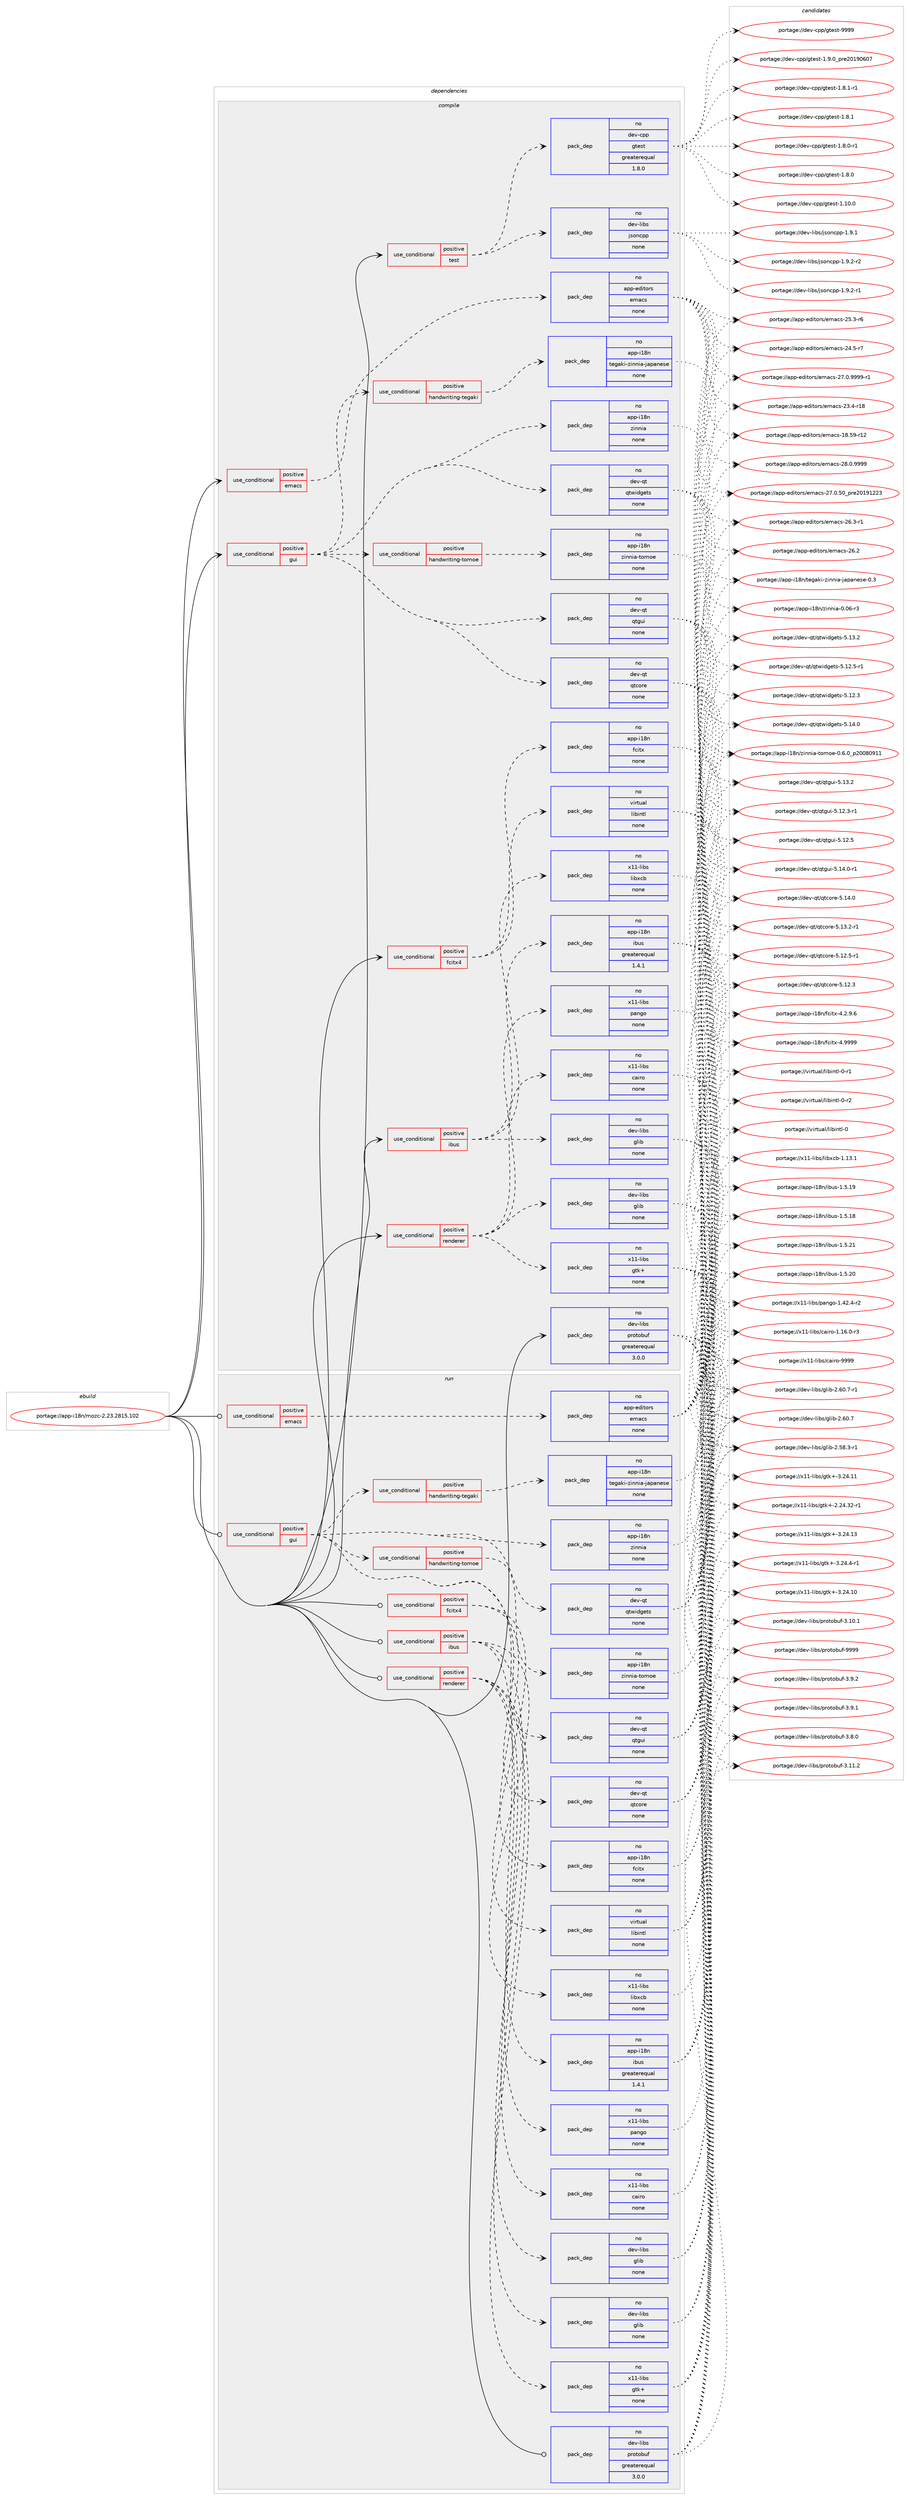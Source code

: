 digraph prolog {

# *************
# Graph options
# *************

newrank=true;
concentrate=true;
compound=true;
graph [rankdir=LR,fontname=Helvetica,fontsize=10,ranksep=1.5];#, ranksep=2.5, nodesep=0.2];
edge  [arrowhead=vee];
node  [fontname=Helvetica,fontsize=10];

# **********
# The ebuild
# **********

subgraph cluster_leftcol {
color=gray;
label=<<i>ebuild</i>>;
id [label="portage://app-i18n/mozc-2.23.2815.102", color=red, width=4, href="../app-i18n/mozc-2.23.2815.102.svg"];
}

# ****************
# The dependencies
# ****************

subgraph cluster_midcol {
color=gray;
label=<<i>dependencies</i>>;
subgraph cluster_compile {
fillcolor="#eeeeee";
style=filled;
label=<<i>compile</i>>;
subgraph cond144677 {
dependency617458 [label=<<TABLE BORDER="0" CELLBORDER="1" CELLSPACING="0" CELLPADDING="4"><TR><TD ROWSPAN="3" CELLPADDING="10">use_conditional</TD></TR><TR><TD>positive</TD></TR><TR><TD>emacs</TD></TR></TABLE>>, shape=none, color=red];
subgraph pack464496 {
dependency617459 [label=<<TABLE BORDER="0" CELLBORDER="1" CELLSPACING="0" CELLPADDING="4" WIDTH="220"><TR><TD ROWSPAN="6" CELLPADDING="30">pack_dep</TD></TR><TR><TD WIDTH="110">no</TD></TR><TR><TD>app-editors</TD></TR><TR><TD>emacs</TD></TR><TR><TD>none</TD></TR><TR><TD></TD></TR></TABLE>>, shape=none, color=blue];
}
dependency617458:e -> dependency617459:w [weight=20,style="dashed",arrowhead="vee"];
}
id:e -> dependency617458:w [weight=20,style="solid",arrowhead="vee"];
subgraph cond144678 {
dependency617460 [label=<<TABLE BORDER="0" CELLBORDER="1" CELLSPACING="0" CELLPADDING="4"><TR><TD ROWSPAN="3" CELLPADDING="10">use_conditional</TD></TR><TR><TD>positive</TD></TR><TR><TD>fcitx4</TD></TR></TABLE>>, shape=none, color=red];
subgraph pack464497 {
dependency617461 [label=<<TABLE BORDER="0" CELLBORDER="1" CELLSPACING="0" CELLPADDING="4" WIDTH="220"><TR><TD ROWSPAN="6" CELLPADDING="30">pack_dep</TD></TR><TR><TD WIDTH="110">no</TD></TR><TR><TD>app-i18n</TD></TR><TR><TD>fcitx</TD></TR><TR><TD>none</TD></TR><TR><TD></TD></TR></TABLE>>, shape=none, color=blue];
}
dependency617460:e -> dependency617461:w [weight=20,style="dashed",arrowhead="vee"];
subgraph pack464498 {
dependency617462 [label=<<TABLE BORDER="0" CELLBORDER="1" CELLSPACING="0" CELLPADDING="4" WIDTH="220"><TR><TD ROWSPAN="6" CELLPADDING="30">pack_dep</TD></TR><TR><TD WIDTH="110">no</TD></TR><TR><TD>virtual</TD></TR><TR><TD>libintl</TD></TR><TR><TD>none</TD></TR><TR><TD></TD></TR></TABLE>>, shape=none, color=blue];
}
dependency617460:e -> dependency617462:w [weight=20,style="dashed",arrowhead="vee"];
}
id:e -> dependency617460:w [weight=20,style="solid",arrowhead="vee"];
subgraph cond144679 {
dependency617463 [label=<<TABLE BORDER="0" CELLBORDER="1" CELLSPACING="0" CELLPADDING="4"><TR><TD ROWSPAN="3" CELLPADDING="10">use_conditional</TD></TR><TR><TD>positive</TD></TR><TR><TD>gui</TD></TR></TABLE>>, shape=none, color=red];
subgraph pack464499 {
dependency617464 [label=<<TABLE BORDER="0" CELLBORDER="1" CELLSPACING="0" CELLPADDING="4" WIDTH="220"><TR><TD ROWSPAN="6" CELLPADDING="30">pack_dep</TD></TR><TR><TD WIDTH="110">no</TD></TR><TR><TD>app-i18n</TD></TR><TR><TD>zinnia</TD></TR><TR><TD>none</TD></TR><TR><TD></TD></TR></TABLE>>, shape=none, color=blue];
}
dependency617463:e -> dependency617464:w [weight=20,style="dashed",arrowhead="vee"];
subgraph pack464500 {
dependency617465 [label=<<TABLE BORDER="0" CELLBORDER="1" CELLSPACING="0" CELLPADDING="4" WIDTH="220"><TR><TD ROWSPAN="6" CELLPADDING="30">pack_dep</TD></TR><TR><TD WIDTH="110">no</TD></TR><TR><TD>dev-qt</TD></TR><TR><TD>qtcore</TD></TR><TR><TD>none</TD></TR><TR><TD></TD></TR></TABLE>>, shape=none, color=blue];
}
dependency617463:e -> dependency617465:w [weight=20,style="dashed",arrowhead="vee"];
subgraph pack464501 {
dependency617466 [label=<<TABLE BORDER="0" CELLBORDER="1" CELLSPACING="0" CELLPADDING="4" WIDTH="220"><TR><TD ROWSPAN="6" CELLPADDING="30">pack_dep</TD></TR><TR><TD WIDTH="110">no</TD></TR><TR><TD>dev-qt</TD></TR><TR><TD>qtgui</TD></TR><TR><TD>none</TD></TR><TR><TD></TD></TR></TABLE>>, shape=none, color=blue];
}
dependency617463:e -> dependency617466:w [weight=20,style="dashed",arrowhead="vee"];
subgraph pack464502 {
dependency617467 [label=<<TABLE BORDER="0" CELLBORDER="1" CELLSPACING="0" CELLPADDING="4" WIDTH="220"><TR><TD ROWSPAN="6" CELLPADDING="30">pack_dep</TD></TR><TR><TD WIDTH="110">no</TD></TR><TR><TD>dev-qt</TD></TR><TR><TD>qtwidgets</TD></TR><TR><TD>none</TD></TR><TR><TD></TD></TR></TABLE>>, shape=none, color=blue];
}
dependency617463:e -> dependency617467:w [weight=20,style="dashed",arrowhead="vee"];
subgraph cond144680 {
dependency617468 [label=<<TABLE BORDER="0" CELLBORDER="1" CELLSPACING="0" CELLPADDING="4"><TR><TD ROWSPAN="3" CELLPADDING="10">use_conditional</TD></TR><TR><TD>positive</TD></TR><TR><TD>handwriting-tegaki</TD></TR></TABLE>>, shape=none, color=red];
subgraph pack464503 {
dependency617469 [label=<<TABLE BORDER="0" CELLBORDER="1" CELLSPACING="0" CELLPADDING="4" WIDTH="220"><TR><TD ROWSPAN="6" CELLPADDING="30">pack_dep</TD></TR><TR><TD WIDTH="110">no</TD></TR><TR><TD>app-i18n</TD></TR><TR><TD>tegaki-zinnia-japanese</TD></TR><TR><TD>none</TD></TR><TR><TD></TD></TR></TABLE>>, shape=none, color=blue];
}
dependency617468:e -> dependency617469:w [weight=20,style="dashed",arrowhead="vee"];
}
dependency617463:e -> dependency617468:w [weight=20,style="dashed",arrowhead="vee"];
subgraph cond144681 {
dependency617470 [label=<<TABLE BORDER="0" CELLBORDER="1" CELLSPACING="0" CELLPADDING="4"><TR><TD ROWSPAN="3" CELLPADDING="10">use_conditional</TD></TR><TR><TD>positive</TD></TR><TR><TD>handwriting-tomoe</TD></TR></TABLE>>, shape=none, color=red];
subgraph pack464504 {
dependency617471 [label=<<TABLE BORDER="0" CELLBORDER="1" CELLSPACING="0" CELLPADDING="4" WIDTH="220"><TR><TD ROWSPAN="6" CELLPADDING="30">pack_dep</TD></TR><TR><TD WIDTH="110">no</TD></TR><TR><TD>app-i18n</TD></TR><TR><TD>zinnia-tomoe</TD></TR><TR><TD>none</TD></TR><TR><TD></TD></TR></TABLE>>, shape=none, color=blue];
}
dependency617470:e -> dependency617471:w [weight=20,style="dashed",arrowhead="vee"];
}
dependency617463:e -> dependency617470:w [weight=20,style="dashed",arrowhead="vee"];
}
id:e -> dependency617463:w [weight=20,style="solid",arrowhead="vee"];
subgraph cond144682 {
dependency617472 [label=<<TABLE BORDER="0" CELLBORDER="1" CELLSPACING="0" CELLPADDING="4"><TR><TD ROWSPAN="3" CELLPADDING="10">use_conditional</TD></TR><TR><TD>positive</TD></TR><TR><TD>ibus</TD></TR></TABLE>>, shape=none, color=red];
subgraph pack464505 {
dependency617473 [label=<<TABLE BORDER="0" CELLBORDER="1" CELLSPACING="0" CELLPADDING="4" WIDTH="220"><TR><TD ROWSPAN="6" CELLPADDING="30">pack_dep</TD></TR><TR><TD WIDTH="110">no</TD></TR><TR><TD>app-i18n</TD></TR><TR><TD>ibus</TD></TR><TR><TD>greaterequal</TD></TR><TR><TD>1.4.1</TD></TR></TABLE>>, shape=none, color=blue];
}
dependency617472:e -> dependency617473:w [weight=20,style="dashed",arrowhead="vee"];
subgraph pack464506 {
dependency617474 [label=<<TABLE BORDER="0" CELLBORDER="1" CELLSPACING="0" CELLPADDING="4" WIDTH="220"><TR><TD ROWSPAN="6" CELLPADDING="30">pack_dep</TD></TR><TR><TD WIDTH="110">no</TD></TR><TR><TD>dev-libs</TD></TR><TR><TD>glib</TD></TR><TR><TD>none</TD></TR><TR><TD></TD></TR></TABLE>>, shape=none, color=blue];
}
dependency617472:e -> dependency617474:w [weight=20,style="dashed",arrowhead="vee"];
subgraph pack464507 {
dependency617475 [label=<<TABLE BORDER="0" CELLBORDER="1" CELLSPACING="0" CELLPADDING="4" WIDTH="220"><TR><TD ROWSPAN="6" CELLPADDING="30">pack_dep</TD></TR><TR><TD WIDTH="110">no</TD></TR><TR><TD>x11-libs</TD></TR><TR><TD>libxcb</TD></TR><TR><TD>none</TD></TR><TR><TD></TD></TR></TABLE>>, shape=none, color=blue];
}
dependency617472:e -> dependency617475:w [weight=20,style="dashed",arrowhead="vee"];
}
id:e -> dependency617472:w [weight=20,style="solid",arrowhead="vee"];
subgraph cond144683 {
dependency617476 [label=<<TABLE BORDER="0" CELLBORDER="1" CELLSPACING="0" CELLPADDING="4"><TR><TD ROWSPAN="3" CELLPADDING="10">use_conditional</TD></TR><TR><TD>positive</TD></TR><TR><TD>renderer</TD></TR></TABLE>>, shape=none, color=red];
subgraph pack464508 {
dependency617477 [label=<<TABLE BORDER="0" CELLBORDER="1" CELLSPACING="0" CELLPADDING="4" WIDTH="220"><TR><TD ROWSPAN="6" CELLPADDING="30">pack_dep</TD></TR><TR><TD WIDTH="110">no</TD></TR><TR><TD>dev-libs</TD></TR><TR><TD>glib</TD></TR><TR><TD>none</TD></TR><TR><TD></TD></TR></TABLE>>, shape=none, color=blue];
}
dependency617476:e -> dependency617477:w [weight=20,style="dashed",arrowhead="vee"];
subgraph pack464509 {
dependency617478 [label=<<TABLE BORDER="0" CELLBORDER="1" CELLSPACING="0" CELLPADDING="4" WIDTH="220"><TR><TD ROWSPAN="6" CELLPADDING="30">pack_dep</TD></TR><TR><TD WIDTH="110">no</TD></TR><TR><TD>x11-libs</TD></TR><TR><TD>cairo</TD></TR><TR><TD>none</TD></TR><TR><TD></TD></TR></TABLE>>, shape=none, color=blue];
}
dependency617476:e -> dependency617478:w [weight=20,style="dashed",arrowhead="vee"];
subgraph pack464510 {
dependency617479 [label=<<TABLE BORDER="0" CELLBORDER="1" CELLSPACING="0" CELLPADDING="4" WIDTH="220"><TR><TD ROWSPAN="6" CELLPADDING="30">pack_dep</TD></TR><TR><TD WIDTH="110">no</TD></TR><TR><TD>x11-libs</TD></TR><TR><TD>gtk+</TD></TR><TR><TD>none</TD></TR><TR><TD></TD></TR></TABLE>>, shape=none, color=blue];
}
dependency617476:e -> dependency617479:w [weight=20,style="dashed",arrowhead="vee"];
subgraph pack464511 {
dependency617480 [label=<<TABLE BORDER="0" CELLBORDER="1" CELLSPACING="0" CELLPADDING="4" WIDTH="220"><TR><TD ROWSPAN="6" CELLPADDING="30">pack_dep</TD></TR><TR><TD WIDTH="110">no</TD></TR><TR><TD>x11-libs</TD></TR><TR><TD>pango</TD></TR><TR><TD>none</TD></TR><TR><TD></TD></TR></TABLE>>, shape=none, color=blue];
}
dependency617476:e -> dependency617480:w [weight=20,style="dashed",arrowhead="vee"];
}
id:e -> dependency617476:w [weight=20,style="solid",arrowhead="vee"];
subgraph cond144684 {
dependency617481 [label=<<TABLE BORDER="0" CELLBORDER="1" CELLSPACING="0" CELLPADDING="4"><TR><TD ROWSPAN="3" CELLPADDING="10">use_conditional</TD></TR><TR><TD>positive</TD></TR><TR><TD>test</TD></TR></TABLE>>, shape=none, color=red];
subgraph pack464512 {
dependency617482 [label=<<TABLE BORDER="0" CELLBORDER="1" CELLSPACING="0" CELLPADDING="4" WIDTH="220"><TR><TD ROWSPAN="6" CELLPADDING="30">pack_dep</TD></TR><TR><TD WIDTH="110">no</TD></TR><TR><TD>dev-cpp</TD></TR><TR><TD>gtest</TD></TR><TR><TD>greaterequal</TD></TR><TR><TD>1.8.0</TD></TR></TABLE>>, shape=none, color=blue];
}
dependency617481:e -> dependency617482:w [weight=20,style="dashed",arrowhead="vee"];
subgraph pack464513 {
dependency617483 [label=<<TABLE BORDER="0" CELLBORDER="1" CELLSPACING="0" CELLPADDING="4" WIDTH="220"><TR><TD ROWSPAN="6" CELLPADDING="30">pack_dep</TD></TR><TR><TD WIDTH="110">no</TD></TR><TR><TD>dev-libs</TD></TR><TR><TD>jsoncpp</TD></TR><TR><TD>none</TD></TR><TR><TD></TD></TR></TABLE>>, shape=none, color=blue];
}
dependency617481:e -> dependency617483:w [weight=20,style="dashed",arrowhead="vee"];
}
id:e -> dependency617481:w [weight=20,style="solid",arrowhead="vee"];
subgraph pack464514 {
dependency617484 [label=<<TABLE BORDER="0" CELLBORDER="1" CELLSPACING="0" CELLPADDING="4" WIDTH="220"><TR><TD ROWSPAN="6" CELLPADDING="30">pack_dep</TD></TR><TR><TD WIDTH="110">no</TD></TR><TR><TD>dev-libs</TD></TR><TR><TD>protobuf</TD></TR><TR><TD>greaterequal</TD></TR><TR><TD>3.0.0</TD></TR></TABLE>>, shape=none, color=blue];
}
id:e -> dependency617484:w [weight=20,style="solid",arrowhead="vee"];
}
subgraph cluster_compileandrun {
fillcolor="#eeeeee";
style=filled;
label=<<i>compile and run</i>>;
}
subgraph cluster_run {
fillcolor="#eeeeee";
style=filled;
label=<<i>run</i>>;
subgraph cond144685 {
dependency617485 [label=<<TABLE BORDER="0" CELLBORDER="1" CELLSPACING="0" CELLPADDING="4"><TR><TD ROWSPAN="3" CELLPADDING="10">use_conditional</TD></TR><TR><TD>positive</TD></TR><TR><TD>emacs</TD></TR></TABLE>>, shape=none, color=red];
subgraph pack464515 {
dependency617486 [label=<<TABLE BORDER="0" CELLBORDER="1" CELLSPACING="0" CELLPADDING="4" WIDTH="220"><TR><TD ROWSPAN="6" CELLPADDING="30">pack_dep</TD></TR><TR><TD WIDTH="110">no</TD></TR><TR><TD>app-editors</TD></TR><TR><TD>emacs</TD></TR><TR><TD>none</TD></TR><TR><TD></TD></TR></TABLE>>, shape=none, color=blue];
}
dependency617485:e -> dependency617486:w [weight=20,style="dashed",arrowhead="vee"];
}
id:e -> dependency617485:w [weight=20,style="solid",arrowhead="odot"];
subgraph cond144686 {
dependency617487 [label=<<TABLE BORDER="0" CELLBORDER="1" CELLSPACING="0" CELLPADDING="4"><TR><TD ROWSPAN="3" CELLPADDING="10">use_conditional</TD></TR><TR><TD>positive</TD></TR><TR><TD>fcitx4</TD></TR></TABLE>>, shape=none, color=red];
subgraph pack464516 {
dependency617488 [label=<<TABLE BORDER="0" CELLBORDER="1" CELLSPACING="0" CELLPADDING="4" WIDTH="220"><TR><TD ROWSPAN="6" CELLPADDING="30">pack_dep</TD></TR><TR><TD WIDTH="110">no</TD></TR><TR><TD>app-i18n</TD></TR><TR><TD>fcitx</TD></TR><TR><TD>none</TD></TR><TR><TD></TD></TR></TABLE>>, shape=none, color=blue];
}
dependency617487:e -> dependency617488:w [weight=20,style="dashed",arrowhead="vee"];
subgraph pack464517 {
dependency617489 [label=<<TABLE BORDER="0" CELLBORDER="1" CELLSPACING="0" CELLPADDING="4" WIDTH="220"><TR><TD ROWSPAN="6" CELLPADDING="30">pack_dep</TD></TR><TR><TD WIDTH="110">no</TD></TR><TR><TD>virtual</TD></TR><TR><TD>libintl</TD></TR><TR><TD>none</TD></TR><TR><TD></TD></TR></TABLE>>, shape=none, color=blue];
}
dependency617487:e -> dependency617489:w [weight=20,style="dashed",arrowhead="vee"];
}
id:e -> dependency617487:w [weight=20,style="solid",arrowhead="odot"];
subgraph cond144687 {
dependency617490 [label=<<TABLE BORDER="0" CELLBORDER="1" CELLSPACING="0" CELLPADDING="4"><TR><TD ROWSPAN="3" CELLPADDING="10">use_conditional</TD></TR><TR><TD>positive</TD></TR><TR><TD>gui</TD></TR></TABLE>>, shape=none, color=red];
subgraph pack464518 {
dependency617491 [label=<<TABLE BORDER="0" CELLBORDER="1" CELLSPACING="0" CELLPADDING="4" WIDTH="220"><TR><TD ROWSPAN="6" CELLPADDING="30">pack_dep</TD></TR><TR><TD WIDTH="110">no</TD></TR><TR><TD>app-i18n</TD></TR><TR><TD>zinnia</TD></TR><TR><TD>none</TD></TR><TR><TD></TD></TR></TABLE>>, shape=none, color=blue];
}
dependency617490:e -> dependency617491:w [weight=20,style="dashed",arrowhead="vee"];
subgraph pack464519 {
dependency617492 [label=<<TABLE BORDER="0" CELLBORDER="1" CELLSPACING="0" CELLPADDING="4" WIDTH="220"><TR><TD ROWSPAN="6" CELLPADDING="30">pack_dep</TD></TR><TR><TD WIDTH="110">no</TD></TR><TR><TD>dev-qt</TD></TR><TR><TD>qtcore</TD></TR><TR><TD>none</TD></TR><TR><TD></TD></TR></TABLE>>, shape=none, color=blue];
}
dependency617490:e -> dependency617492:w [weight=20,style="dashed",arrowhead="vee"];
subgraph pack464520 {
dependency617493 [label=<<TABLE BORDER="0" CELLBORDER="1" CELLSPACING="0" CELLPADDING="4" WIDTH="220"><TR><TD ROWSPAN="6" CELLPADDING="30">pack_dep</TD></TR><TR><TD WIDTH="110">no</TD></TR><TR><TD>dev-qt</TD></TR><TR><TD>qtgui</TD></TR><TR><TD>none</TD></TR><TR><TD></TD></TR></TABLE>>, shape=none, color=blue];
}
dependency617490:e -> dependency617493:w [weight=20,style="dashed",arrowhead="vee"];
subgraph pack464521 {
dependency617494 [label=<<TABLE BORDER="0" CELLBORDER="1" CELLSPACING="0" CELLPADDING="4" WIDTH="220"><TR><TD ROWSPAN="6" CELLPADDING="30">pack_dep</TD></TR><TR><TD WIDTH="110">no</TD></TR><TR><TD>dev-qt</TD></TR><TR><TD>qtwidgets</TD></TR><TR><TD>none</TD></TR><TR><TD></TD></TR></TABLE>>, shape=none, color=blue];
}
dependency617490:e -> dependency617494:w [weight=20,style="dashed",arrowhead="vee"];
subgraph cond144688 {
dependency617495 [label=<<TABLE BORDER="0" CELLBORDER="1" CELLSPACING="0" CELLPADDING="4"><TR><TD ROWSPAN="3" CELLPADDING="10">use_conditional</TD></TR><TR><TD>positive</TD></TR><TR><TD>handwriting-tegaki</TD></TR></TABLE>>, shape=none, color=red];
subgraph pack464522 {
dependency617496 [label=<<TABLE BORDER="0" CELLBORDER="1" CELLSPACING="0" CELLPADDING="4" WIDTH="220"><TR><TD ROWSPAN="6" CELLPADDING="30">pack_dep</TD></TR><TR><TD WIDTH="110">no</TD></TR><TR><TD>app-i18n</TD></TR><TR><TD>tegaki-zinnia-japanese</TD></TR><TR><TD>none</TD></TR><TR><TD></TD></TR></TABLE>>, shape=none, color=blue];
}
dependency617495:e -> dependency617496:w [weight=20,style="dashed",arrowhead="vee"];
}
dependency617490:e -> dependency617495:w [weight=20,style="dashed",arrowhead="vee"];
subgraph cond144689 {
dependency617497 [label=<<TABLE BORDER="0" CELLBORDER="1" CELLSPACING="0" CELLPADDING="4"><TR><TD ROWSPAN="3" CELLPADDING="10">use_conditional</TD></TR><TR><TD>positive</TD></TR><TR><TD>handwriting-tomoe</TD></TR></TABLE>>, shape=none, color=red];
subgraph pack464523 {
dependency617498 [label=<<TABLE BORDER="0" CELLBORDER="1" CELLSPACING="0" CELLPADDING="4" WIDTH="220"><TR><TD ROWSPAN="6" CELLPADDING="30">pack_dep</TD></TR><TR><TD WIDTH="110">no</TD></TR><TR><TD>app-i18n</TD></TR><TR><TD>zinnia-tomoe</TD></TR><TR><TD>none</TD></TR><TR><TD></TD></TR></TABLE>>, shape=none, color=blue];
}
dependency617497:e -> dependency617498:w [weight=20,style="dashed",arrowhead="vee"];
}
dependency617490:e -> dependency617497:w [weight=20,style="dashed",arrowhead="vee"];
}
id:e -> dependency617490:w [weight=20,style="solid",arrowhead="odot"];
subgraph cond144690 {
dependency617499 [label=<<TABLE BORDER="0" CELLBORDER="1" CELLSPACING="0" CELLPADDING="4"><TR><TD ROWSPAN="3" CELLPADDING="10">use_conditional</TD></TR><TR><TD>positive</TD></TR><TR><TD>ibus</TD></TR></TABLE>>, shape=none, color=red];
subgraph pack464524 {
dependency617500 [label=<<TABLE BORDER="0" CELLBORDER="1" CELLSPACING="0" CELLPADDING="4" WIDTH="220"><TR><TD ROWSPAN="6" CELLPADDING="30">pack_dep</TD></TR><TR><TD WIDTH="110">no</TD></TR><TR><TD>app-i18n</TD></TR><TR><TD>ibus</TD></TR><TR><TD>greaterequal</TD></TR><TR><TD>1.4.1</TD></TR></TABLE>>, shape=none, color=blue];
}
dependency617499:e -> dependency617500:w [weight=20,style="dashed",arrowhead="vee"];
subgraph pack464525 {
dependency617501 [label=<<TABLE BORDER="0" CELLBORDER="1" CELLSPACING="0" CELLPADDING="4" WIDTH="220"><TR><TD ROWSPAN="6" CELLPADDING="30">pack_dep</TD></TR><TR><TD WIDTH="110">no</TD></TR><TR><TD>dev-libs</TD></TR><TR><TD>glib</TD></TR><TR><TD>none</TD></TR><TR><TD></TD></TR></TABLE>>, shape=none, color=blue];
}
dependency617499:e -> dependency617501:w [weight=20,style="dashed",arrowhead="vee"];
subgraph pack464526 {
dependency617502 [label=<<TABLE BORDER="0" CELLBORDER="1" CELLSPACING="0" CELLPADDING="4" WIDTH="220"><TR><TD ROWSPAN="6" CELLPADDING="30">pack_dep</TD></TR><TR><TD WIDTH="110">no</TD></TR><TR><TD>x11-libs</TD></TR><TR><TD>libxcb</TD></TR><TR><TD>none</TD></TR><TR><TD></TD></TR></TABLE>>, shape=none, color=blue];
}
dependency617499:e -> dependency617502:w [weight=20,style="dashed",arrowhead="vee"];
}
id:e -> dependency617499:w [weight=20,style="solid",arrowhead="odot"];
subgraph cond144691 {
dependency617503 [label=<<TABLE BORDER="0" CELLBORDER="1" CELLSPACING="0" CELLPADDING="4"><TR><TD ROWSPAN="3" CELLPADDING="10">use_conditional</TD></TR><TR><TD>positive</TD></TR><TR><TD>renderer</TD></TR></TABLE>>, shape=none, color=red];
subgraph pack464527 {
dependency617504 [label=<<TABLE BORDER="0" CELLBORDER="1" CELLSPACING="0" CELLPADDING="4" WIDTH="220"><TR><TD ROWSPAN="6" CELLPADDING="30">pack_dep</TD></TR><TR><TD WIDTH="110">no</TD></TR><TR><TD>dev-libs</TD></TR><TR><TD>glib</TD></TR><TR><TD>none</TD></TR><TR><TD></TD></TR></TABLE>>, shape=none, color=blue];
}
dependency617503:e -> dependency617504:w [weight=20,style="dashed",arrowhead="vee"];
subgraph pack464528 {
dependency617505 [label=<<TABLE BORDER="0" CELLBORDER="1" CELLSPACING="0" CELLPADDING="4" WIDTH="220"><TR><TD ROWSPAN="6" CELLPADDING="30">pack_dep</TD></TR><TR><TD WIDTH="110">no</TD></TR><TR><TD>x11-libs</TD></TR><TR><TD>cairo</TD></TR><TR><TD>none</TD></TR><TR><TD></TD></TR></TABLE>>, shape=none, color=blue];
}
dependency617503:e -> dependency617505:w [weight=20,style="dashed",arrowhead="vee"];
subgraph pack464529 {
dependency617506 [label=<<TABLE BORDER="0" CELLBORDER="1" CELLSPACING="0" CELLPADDING="4" WIDTH="220"><TR><TD ROWSPAN="6" CELLPADDING="30">pack_dep</TD></TR><TR><TD WIDTH="110">no</TD></TR><TR><TD>x11-libs</TD></TR><TR><TD>gtk+</TD></TR><TR><TD>none</TD></TR><TR><TD></TD></TR></TABLE>>, shape=none, color=blue];
}
dependency617503:e -> dependency617506:w [weight=20,style="dashed",arrowhead="vee"];
subgraph pack464530 {
dependency617507 [label=<<TABLE BORDER="0" CELLBORDER="1" CELLSPACING="0" CELLPADDING="4" WIDTH="220"><TR><TD ROWSPAN="6" CELLPADDING="30">pack_dep</TD></TR><TR><TD WIDTH="110">no</TD></TR><TR><TD>x11-libs</TD></TR><TR><TD>pango</TD></TR><TR><TD>none</TD></TR><TR><TD></TD></TR></TABLE>>, shape=none, color=blue];
}
dependency617503:e -> dependency617507:w [weight=20,style="dashed",arrowhead="vee"];
}
id:e -> dependency617503:w [weight=20,style="solid",arrowhead="odot"];
subgraph pack464531 {
dependency617508 [label=<<TABLE BORDER="0" CELLBORDER="1" CELLSPACING="0" CELLPADDING="4" WIDTH="220"><TR><TD ROWSPAN="6" CELLPADDING="30">pack_dep</TD></TR><TR><TD WIDTH="110">no</TD></TR><TR><TD>dev-libs</TD></TR><TR><TD>protobuf</TD></TR><TR><TD>greaterequal</TD></TR><TR><TD>3.0.0</TD></TR></TABLE>>, shape=none, color=blue];
}
id:e -> dependency617508:w [weight=20,style="solid",arrowhead="odot"];
}
}

# **************
# The candidates
# **************

subgraph cluster_choices {
rank=same;
color=gray;
label=<<i>candidates</i>>;

subgraph choice464496 {
color=black;
nodesep=1;
choice971121124510110010511611111411547101109979911545505646484657575757 [label="portage://app-editors/emacs-28.0.9999", color=red, width=4,href="../app-editors/emacs-28.0.9999.svg"];
choice9711211245101100105116111114115471011099799115455055464846575757574511449 [label="portage://app-editors/emacs-27.0.9999-r1", color=red, width=4,href="../app-editors/emacs-27.0.9999-r1.svg"];
choice97112112451011001051161111141154710110997991154550554648465348951121141015048495749505051 [label="portage://app-editors/emacs-27.0.50_pre20191223", color=red, width=4,href="../app-editors/emacs-27.0.50_pre20191223.svg"];
choice971121124510110010511611111411547101109979911545505446514511449 [label="portage://app-editors/emacs-26.3-r1", color=red, width=4,href="../app-editors/emacs-26.3-r1.svg"];
choice97112112451011001051161111141154710110997991154550544650 [label="portage://app-editors/emacs-26.2", color=red, width=4,href="../app-editors/emacs-26.2.svg"];
choice971121124510110010511611111411547101109979911545505346514511454 [label="portage://app-editors/emacs-25.3-r6", color=red, width=4,href="../app-editors/emacs-25.3-r6.svg"];
choice971121124510110010511611111411547101109979911545505246534511455 [label="portage://app-editors/emacs-24.5-r7", color=red, width=4,href="../app-editors/emacs-24.5-r7.svg"];
choice97112112451011001051161111141154710110997991154550514652451144956 [label="portage://app-editors/emacs-23.4-r18", color=red, width=4,href="../app-editors/emacs-23.4-r18.svg"];
choice9711211245101100105116111114115471011099799115454956465357451144950 [label="portage://app-editors/emacs-18.59-r12", color=red, width=4,href="../app-editors/emacs-18.59-r12.svg"];
dependency617459:e -> choice971121124510110010511611111411547101109979911545505646484657575757:w [style=dotted,weight="100"];
dependency617459:e -> choice9711211245101100105116111114115471011099799115455055464846575757574511449:w [style=dotted,weight="100"];
dependency617459:e -> choice97112112451011001051161111141154710110997991154550554648465348951121141015048495749505051:w [style=dotted,weight="100"];
dependency617459:e -> choice971121124510110010511611111411547101109979911545505446514511449:w [style=dotted,weight="100"];
dependency617459:e -> choice97112112451011001051161111141154710110997991154550544650:w [style=dotted,weight="100"];
dependency617459:e -> choice971121124510110010511611111411547101109979911545505346514511454:w [style=dotted,weight="100"];
dependency617459:e -> choice971121124510110010511611111411547101109979911545505246534511455:w [style=dotted,weight="100"];
dependency617459:e -> choice97112112451011001051161111141154710110997991154550514652451144956:w [style=dotted,weight="100"];
dependency617459:e -> choice9711211245101100105116111114115471011099799115454956465357451144950:w [style=dotted,weight="100"];
}
subgraph choice464497 {
color=black;
nodesep=1;
choice97112112451054956110471029910511612045524657575757 [label="portage://app-i18n/fcitx-4.9999", color=red, width=4,href="../app-i18n/fcitx-4.9999.svg"];
choice9711211245105495611047102991051161204552465046574654 [label="portage://app-i18n/fcitx-4.2.9.6", color=red, width=4,href="../app-i18n/fcitx-4.2.9.6.svg"];
dependency617461:e -> choice97112112451054956110471029910511612045524657575757:w [style=dotted,weight="100"];
dependency617461:e -> choice9711211245105495611047102991051161204552465046574654:w [style=dotted,weight="100"];
}
subgraph choice464498 {
color=black;
nodesep=1;
choice11810511411611797108471081059810511011610845484511450 [label="portage://virtual/libintl-0-r2", color=red, width=4,href="../virtual/libintl-0-r2.svg"];
choice11810511411611797108471081059810511011610845484511449 [label="portage://virtual/libintl-0-r1", color=red, width=4,href="../virtual/libintl-0-r1.svg"];
choice1181051141161179710847108105981051101161084548 [label="portage://virtual/libintl-0", color=red, width=4,href="../virtual/libintl-0.svg"];
dependency617462:e -> choice11810511411611797108471081059810511011610845484511450:w [style=dotted,weight="100"];
dependency617462:e -> choice11810511411611797108471081059810511011610845484511449:w [style=dotted,weight="100"];
dependency617462:e -> choice1181051141161179710847108105981051101161084548:w [style=dotted,weight="100"];
}
subgraph choice464499 {
color=black;
nodesep=1;
choice97112112451054956110471221051101101059745484648544511451 [label="portage://app-i18n/zinnia-0.06-r3", color=red, width=4,href="../app-i18n/zinnia-0.06-r3.svg"];
dependency617464:e -> choice97112112451054956110471221051101101059745484648544511451:w [style=dotted,weight="100"];
}
subgraph choice464500 {
color=black;
nodesep=1;
choice10010111845113116471131169911111410145534649524648 [label="portage://dev-qt/qtcore-5.14.0", color=red, width=4,href="../dev-qt/qtcore-5.14.0.svg"];
choice100101118451131164711311699111114101455346495146504511449 [label="portage://dev-qt/qtcore-5.13.2-r1", color=red, width=4,href="../dev-qt/qtcore-5.13.2-r1.svg"];
choice100101118451131164711311699111114101455346495046534511449 [label="portage://dev-qt/qtcore-5.12.5-r1", color=red, width=4,href="../dev-qt/qtcore-5.12.5-r1.svg"];
choice10010111845113116471131169911111410145534649504651 [label="portage://dev-qt/qtcore-5.12.3", color=red, width=4,href="../dev-qt/qtcore-5.12.3.svg"];
dependency617465:e -> choice10010111845113116471131169911111410145534649524648:w [style=dotted,weight="100"];
dependency617465:e -> choice100101118451131164711311699111114101455346495146504511449:w [style=dotted,weight="100"];
dependency617465:e -> choice100101118451131164711311699111114101455346495046534511449:w [style=dotted,weight="100"];
dependency617465:e -> choice10010111845113116471131169911111410145534649504651:w [style=dotted,weight="100"];
}
subgraph choice464501 {
color=black;
nodesep=1;
choice1001011184511311647113116103117105455346495246484511449 [label="portage://dev-qt/qtgui-5.14.0-r1", color=red, width=4,href="../dev-qt/qtgui-5.14.0-r1.svg"];
choice100101118451131164711311610311710545534649514650 [label="portage://dev-qt/qtgui-5.13.2", color=red, width=4,href="../dev-qt/qtgui-5.13.2.svg"];
choice100101118451131164711311610311710545534649504653 [label="portage://dev-qt/qtgui-5.12.5", color=red, width=4,href="../dev-qt/qtgui-5.12.5.svg"];
choice1001011184511311647113116103117105455346495046514511449 [label="portage://dev-qt/qtgui-5.12.3-r1", color=red, width=4,href="../dev-qt/qtgui-5.12.3-r1.svg"];
dependency617466:e -> choice1001011184511311647113116103117105455346495246484511449:w [style=dotted,weight="100"];
dependency617466:e -> choice100101118451131164711311610311710545534649514650:w [style=dotted,weight="100"];
dependency617466:e -> choice100101118451131164711311610311710545534649504653:w [style=dotted,weight="100"];
dependency617466:e -> choice1001011184511311647113116103117105455346495046514511449:w [style=dotted,weight="100"];
}
subgraph choice464502 {
color=black;
nodesep=1;
choice100101118451131164711311611910510010310111611545534649524648 [label="portage://dev-qt/qtwidgets-5.14.0", color=red, width=4,href="../dev-qt/qtwidgets-5.14.0.svg"];
choice100101118451131164711311611910510010310111611545534649514650 [label="portage://dev-qt/qtwidgets-5.13.2", color=red, width=4,href="../dev-qt/qtwidgets-5.13.2.svg"];
choice1001011184511311647113116119105100103101116115455346495046534511449 [label="portage://dev-qt/qtwidgets-5.12.5-r1", color=red, width=4,href="../dev-qt/qtwidgets-5.12.5-r1.svg"];
choice100101118451131164711311611910510010310111611545534649504651 [label="portage://dev-qt/qtwidgets-5.12.3", color=red, width=4,href="../dev-qt/qtwidgets-5.12.3.svg"];
dependency617467:e -> choice100101118451131164711311611910510010310111611545534649524648:w [style=dotted,weight="100"];
dependency617467:e -> choice100101118451131164711311611910510010310111611545534649514650:w [style=dotted,weight="100"];
dependency617467:e -> choice1001011184511311647113116119105100103101116115455346495046534511449:w [style=dotted,weight="100"];
dependency617467:e -> choice100101118451131164711311611910510010310111611545534649504651:w [style=dotted,weight="100"];
}
subgraph choice464503 {
color=black;
nodesep=1;
choice971121124510549561104711610110397107105451221051101101059745106971129711010111510145484651 [label="portage://app-i18n/tegaki-zinnia-japanese-0.3", color=red, width=4,href="../app-i18n/tegaki-zinnia-japanese-0.3.svg"];
dependency617469:e -> choice971121124510549561104711610110397107105451221051101101059745106971129711010111510145484651:w [style=dotted,weight="100"];
}
subgraph choice464504 {
color=black;
nodesep=1;
choice97112112451054956110471221051101101059745116111109111101454846544648951125048485648574949 [label="portage://app-i18n/zinnia-tomoe-0.6.0_p20080911", color=red, width=4,href="../app-i18n/zinnia-tomoe-0.6.0_p20080911.svg"];
dependency617471:e -> choice97112112451054956110471221051101101059745116111109111101454846544648951125048485648574949:w [style=dotted,weight="100"];
}
subgraph choice464505 {
color=black;
nodesep=1;
choice97112112451054956110471059811711545494653465049 [label="portage://app-i18n/ibus-1.5.21", color=red, width=4,href="../app-i18n/ibus-1.5.21.svg"];
choice97112112451054956110471059811711545494653465048 [label="portage://app-i18n/ibus-1.5.20", color=red, width=4,href="../app-i18n/ibus-1.5.20.svg"];
choice97112112451054956110471059811711545494653464957 [label="portage://app-i18n/ibus-1.5.19", color=red, width=4,href="../app-i18n/ibus-1.5.19.svg"];
choice97112112451054956110471059811711545494653464956 [label="portage://app-i18n/ibus-1.5.18", color=red, width=4,href="../app-i18n/ibus-1.5.18.svg"];
dependency617473:e -> choice97112112451054956110471059811711545494653465049:w [style=dotted,weight="100"];
dependency617473:e -> choice97112112451054956110471059811711545494653465048:w [style=dotted,weight="100"];
dependency617473:e -> choice97112112451054956110471059811711545494653464957:w [style=dotted,weight="100"];
dependency617473:e -> choice97112112451054956110471059811711545494653464956:w [style=dotted,weight="100"];
}
subgraph choice464506 {
color=black;
nodesep=1;
choice10010111845108105981154710310810598455046544846554511449 [label="portage://dev-libs/glib-2.60.7-r1", color=red, width=4,href="../dev-libs/glib-2.60.7-r1.svg"];
choice1001011184510810598115471031081059845504654484655 [label="portage://dev-libs/glib-2.60.7", color=red, width=4,href="../dev-libs/glib-2.60.7.svg"];
choice10010111845108105981154710310810598455046535646514511449 [label="portage://dev-libs/glib-2.58.3-r1", color=red, width=4,href="../dev-libs/glib-2.58.3-r1.svg"];
dependency617474:e -> choice10010111845108105981154710310810598455046544846554511449:w [style=dotted,weight="100"];
dependency617474:e -> choice1001011184510810598115471031081059845504654484655:w [style=dotted,weight="100"];
dependency617474:e -> choice10010111845108105981154710310810598455046535646514511449:w [style=dotted,weight="100"];
}
subgraph choice464507 {
color=black;
nodesep=1;
choice120494945108105981154710810598120999845494649514649 [label="portage://x11-libs/libxcb-1.13.1", color=red, width=4,href="../x11-libs/libxcb-1.13.1.svg"];
dependency617475:e -> choice120494945108105981154710810598120999845494649514649:w [style=dotted,weight="100"];
}
subgraph choice464508 {
color=black;
nodesep=1;
choice10010111845108105981154710310810598455046544846554511449 [label="portage://dev-libs/glib-2.60.7-r1", color=red, width=4,href="../dev-libs/glib-2.60.7-r1.svg"];
choice1001011184510810598115471031081059845504654484655 [label="portage://dev-libs/glib-2.60.7", color=red, width=4,href="../dev-libs/glib-2.60.7.svg"];
choice10010111845108105981154710310810598455046535646514511449 [label="portage://dev-libs/glib-2.58.3-r1", color=red, width=4,href="../dev-libs/glib-2.58.3-r1.svg"];
dependency617477:e -> choice10010111845108105981154710310810598455046544846554511449:w [style=dotted,weight="100"];
dependency617477:e -> choice1001011184510810598115471031081059845504654484655:w [style=dotted,weight="100"];
dependency617477:e -> choice10010111845108105981154710310810598455046535646514511449:w [style=dotted,weight="100"];
}
subgraph choice464509 {
color=black;
nodesep=1;
choice120494945108105981154799971051141114557575757 [label="portage://x11-libs/cairo-9999", color=red, width=4,href="../x11-libs/cairo-9999.svg"];
choice12049494510810598115479997105114111454946495446484511451 [label="portage://x11-libs/cairo-1.16.0-r3", color=red, width=4,href="../x11-libs/cairo-1.16.0-r3.svg"];
dependency617478:e -> choice120494945108105981154799971051141114557575757:w [style=dotted,weight="100"];
dependency617478:e -> choice12049494510810598115479997105114111454946495446484511451:w [style=dotted,weight="100"];
}
subgraph choice464510 {
color=black;
nodesep=1;
choice120494945108105981154710311610743455146505246524511449 [label="portage://x11-libs/gtk+-3.24.4-r1", color=red, width=4,href="../x11-libs/gtk+-3.24.4-r1.svg"];
choice1204949451081059811547103116107434551465052464951 [label="portage://x11-libs/gtk+-3.24.13", color=red, width=4,href="../x11-libs/gtk+-3.24.13.svg"];
choice1204949451081059811547103116107434551465052464949 [label="portage://x11-libs/gtk+-3.24.11", color=red, width=4,href="../x11-libs/gtk+-3.24.11.svg"];
choice1204949451081059811547103116107434551465052464948 [label="portage://x11-libs/gtk+-3.24.10", color=red, width=4,href="../x11-libs/gtk+-3.24.10.svg"];
choice12049494510810598115471031161074345504650524651504511449 [label="portage://x11-libs/gtk+-2.24.32-r1", color=red, width=4,href="../x11-libs/gtk+-2.24.32-r1.svg"];
dependency617479:e -> choice120494945108105981154710311610743455146505246524511449:w [style=dotted,weight="100"];
dependency617479:e -> choice1204949451081059811547103116107434551465052464951:w [style=dotted,weight="100"];
dependency617479:e -> choice1204949451081059811547103116107434551465052464949:w [style=dotted,weight="100"];
dependency617479:e -> choice1204949451081059811547103116107434551465052464948:w [style=dotted,weight="100"];
dependency617479:e -> choice12049494510810598115471031161074345504650524651504511449:w [style=dotted,weight="100"];
}
subgraph choice464511 {
color=black;
nodesep=1;
choice120494945108105981154711297110103111454946525046524511450 [label="portage://x11-libs/pango-1.42.4-r2", color=red, width=4,href="../x11-libs/pango-1.42.4-r2.svg"];
dependency617480:e -> choice120494945108105981154711297110103111454946525046524511450:w [style=dotted,weight="100"];
}
subgraph choice464512 {
color=black;
nodesep=1;
choice1001011184599112112471031161011151164557575757 [label="portage://dev-cpp/gtest-9999", color=red, width=4,href="../dev-cpp/gtest-9999.svg"];
choice100101118459911211247103116101115116454946574648951121141015048495748544855 [label="portage://dev-cpp/gtest-1.9.0_pre20190607", color=red, width=4,href="../dev-cpp/gtest-1.9.0_pre20190607.svg"];
choice1001011184599112112471031161011151164549465646494511449 [label="portage://dev-cpp/gtest-1.8.1-r1", color=red, width=4,href="../dev-cpp/gtest-1.8.1-r1.svg"];
choice100101118459911211247103116101115116454946564649 [label="portage://dev-cpp/gtest-1.8.1", color=red, width=4,href="../dev-cpp/gtest-1.8.1.svg"];
choice1001011184599112112471031161011151164549465646484511449 [label="portage://dev-cpp/gtest-1.8.0-r1", color=red, width=4,href="../dev-cpp/gtest-1.8.0-r1.svg"];
choice100101118459911211247103116101115116454946564648 [label="portage://dev-cpp/gtest-1.8.0", color=red, width=4,href="../dev-cpp/gtest-1.8.0.svg"];
choice10010111845991121124710311610111511645494649484648 [label="portage://dev-cpp/gtest-1.10.0", color=red, width=4,href="../dev-cpp/gtest-1.10.0.svg"];
dependency617482:e -> choice1001011184599112112471031161011151164557575757:w [style=dotted,weight="100"];
dependency617482:e -> choice100101118459911211247103116101115116454946574648951121141015048495748544855:w [style=dotted,weight="100"];
dependency617482:e -> choice1001011184599112112471031161011151164549465646494511449:w [style=dotted,weight="100"];
dependency617482:e -> choice100101118459911211247103116101115116454946564649:w [style=dotted,weight="100"];
dependency617482:e -> choice1001011184599112112471031161011151164549465646484511449:w [style=dotted,weight="100"];
dependency617482:e -> choice100101118459911211247103116101115116454946564648:w [style=dotted,weight="100"];
dependency617482:e -> choice10010111845991121124710311610111511645494649484648:w [style=dotted,weight="100"];
}
subgraph choice464513 {
color=black;
nodesep=1;
choice100101118451081059811547106115111110991121124549465746504511450 [label="portage://dev-libs/jsoncpp-1.9.2-r2", color=red, width=4,href="../dev-libs/jsoncpp-1.9.2-r2.svg"];
choice100101118451081059811547106115111110991121124549465746504511449 [label="portage://dev-libs/jsoncpp-1.9.2-r1", color=red, width=4,href="../dev-libs/jsoncpp-1.9.2-r1.svg"];
choice10010111845108105981154710611511111099112112454946574649 [label="portage://dev-libs/jsoncpp-1.9.1", color=red, width=4,href="../dev-libs/jsoncpp-1.9.1.svg"];
dependency617483:e -> choice100101118451081059811547106115111110991121124549465746504511450:w [style=dotted,weight="100"];
dependency617483:e -> choice100101118451081059811547106115111110991121124549465746504511449:w [style=dotted,weight="100"];
dependency617483:e -> choice10010111845108105981154710611511111099112112454946574649:w [style=dotted,weight="100"];
}
subgraph choice464514 {
color=black;
nodesep=1;
choice100101118451081059811547112114111116111981171024557575757 [label="portage://dev-libs/protobuf-9999", color=red, width=4,href="../dev-libs/protobuf-9999.svg"];
choice10010111845108105981154711211411111611198117102455146574650 [label="portage://dev-libs/protobuf-3.9.2", color=red, width=4,href="../dev-libs/protobuf-3.9.2.svg"];
choice10010111845108105981154711211411111611198117102455146574649 [label="portage://dev-libs/protobuf-3.9.1", color=red, width=4,href="../dev-libs/protobuf-3.9.1.svg"];
choice10010111845108105981154711211411111611198117102455146564648 [label="portage://dev-libs/protobuf-3.8.0", color=red, width=4,href="../dev-libs/protobuf-3.8.0.svg"];
choice1001011184510810598115471121141111161119811710245514649494650 [label="portage://dev-libs/protobuf-3.11.2", color=red, width=4,href="../dev-libs/protobuf-3.11.2.svg"];
choice1001011184510810598115471121141111161119811710245514649484649 [label="portage://dev-libs/protobuf-3.10.1", color=red, width=4,href="../dev-libs/protobuf-3.10.1.svg"];
dependency617484:e -> choice100101118451081059811547112114111116111981171024557575757:w [style=dotted,weight="100"];
dependency617484:e -> choice10010111845108105981154711211411111611198117102455146574650:w [style=dotted,weight="100"];
dependency617484:e -> choice10010111845108105981154711211411111611198117102455146574649:w [style=dotted,weight="100"];
dependency617484:e -> choice10010111845108105981154711211411111611198117102455146564648:w [style=dotted,weight="100"];
dependency617484:e -> choice1001011184510810598115471121141111161119811710245514649494650:w [style=dotted,weight="100"];
dependency617484:e -> choice1001011184510810598115471121141111161119811710245514649484649:w [style=dotted,weight="100"];
}
subgraph choice464515 {
color=black;
nodesep=1;
choice971121124510110010511611111411547101109979911545505646484657575757 [label="portage://app-editors/emacs-28.0.9999", color=red, width=4,href="../app-editors/emacs-28.0.9999.svg"];
choice9711211245101100105116111114115471011099799115455055464846575757574511449 [label="portage://app-editors/emacs-27.0.9999-r1", color=red, width=4,href="../app-editors/emacs-27.0.9999-r1.svg"];
choice97112112451011001051161111141154710110997991154550554648465348951121141015048495749505051 [label="portage://app-editors/emacs-27.0.50_pre20191223", color=red, width=4,href="../app-editors/emacs-27.0.50_pre20191223.svg"];
choice971121124510110010511611111411547101109979911545505446514511449 [label="portage://app-editors/emacs-26.3-r1", color=red, width=4,href="../app-editors/emacs-26.3-r1.svg"];
choice97112112451011001051161111141154710110997991154550544650 [label="portage://app-editors/emacs-26.2", color=red, width=4,href="../app-editors/emacs-26.2.svg"];
choice971121124510110010511611111411547101109979911545505346514511454 [label="portage://app-editors/emacs-25.3-r6", color=red, width=4,href="../app-editors/emacs-25.3-r6.svg"];
choice971121124510110010511611111411547101109979911545505246534511455 [label="portage://app-editors/emacs-24.5-r7", color=red, width=4,href="../app-editors/emacs-24.5-r7.svg"];
choice97112112451011001051161111141154710110997991154550514652451144956 [label="portage://app-editors/emacs-23.4-r18", color=red, width=4,href="../app-editors/emacs-23.4-r18.svg"];
choice9711211245101100105116111114115471011099799115454956465357451144950 [label="portage://app-editors/emacs-18.59-r12", color=red, width=4,href="../app-editors/emacs-18.59-r12.svg"];
dependency617486:e -> choice971121124510110010511611111411547101109979911545505646484657575757:w [style=dotted,weight="100"];
dependency617486:e -> choice9711211245101100105116111114115471011099799115455055464846575757574511449:w [style=dotted,weight="100"];
dependency617486:e -> choice97112112451011001051161111141154710110997991154550554648465348951121141015048495749505051:w [style=dotted,weight="100"];
dependency617486:e -> choice971121124510110010511611111411547101109979911545505446514511449:w [style=dotted,weight="100"];
dependency617486:e -> choice97112112451011001051161111141154710110997991154550544650:w [style=dotted,weight="100"];
dependency617486:e -> choice971121124510110010511611111411547101109979911545505346514511454:w [style=dotted,weight="100"];
dependency617486:e -> choice971121124510110010511611111411547101109979911545505246534511455:w [style=dotted,weight="100"];
dependency617486:e -> choice97112112451011001051161111141154710110997991154550514652451144956:w [style=dotted,weight="100"];
dependency617486:e -> choice9711211245101100105116111114115471011099799115454956465357451144950:w [style=dotted,weight="100"];
}
subgraph choice464516 {
color=black;
nodesep=1;
choice97112112451054956110471029910511612045524657575757 [label="portage://app-i18n/fcitx-4.9999", color=red, width=4,href="../app-i18n/fcitx-4.9999.svg"];
choice9711211245105495611047102991051161204552465046574654 [label="portage://app-i18n/fcitx-4.2.9.6", color=red, width=4,href="../app-i18n/fcitx-4.2.9.6.svg"];
dependency617488:e -> choice97112112451054956110471029910511612045524657575757:w [style=dotted,weight="100"];
dependency617488:e -> choice9711211245105495611047102991051161204552465046574654:w [style=dotted,weight="100"];
}
subgraph choice464517 {
color=black;
nodesep=1;
choice11810511411611797108471081059810511011610845484511450 [label="portage://virtual/libintl-0-r2", color=red, width=4,href="../virtual/libintl-0-r2.svg"];
choice11810511411611797108471081059810511011610845484511449 [label="portage://virtual/libintl-0-r1", color=red, width=4,href="../virtual/libintl-0-r1.svg"];
choice1181051141161179710847108105981051101161084548 [label="portage://virtual/libintl-0", color=red, width=4,href="../virtual/libintl-0.svg"];
dependency617489:e -> choice11810511411611797108471081059810511011610845484511450:w [style=dotted,weight="100"];
dependency617489:e -> choice11810511411611797108471081059810511011610845484511449:w [style=dotted,weight="100"];
dependency617489:e -> choice1181051141161179710847108105981051101161084548:w [style=dotted,weight="100"];
}
subgraph choice464518 {
color=black;
nodesep=1;
choice97112112451054956110471221051101101059745484648544511451 [label="portage://app-i18n/zinnia-0.06-r3", color=red, width=4,href="../app-i18n/zinnia-0.06-r3.svg"];
dependency617491:e -> choice97112112451054956110471221051101101059745484648544511451:w [style=dotted,weight="100"];
}
subgraph choice464519 {
color=black;
nodesep=1;
choice10010111845113116471131169911111410145534649524648 [label="portage://dev-qt/qtcore-5.14.0", color=red, width=4,href="../dev-qt/qtcore-5.14.0.svg"];
choice100101118451131164711311699111114101455346495146504511449 [label="portage://dev-qt/qtcore-5.13.2-r1", color=red, width=4,href="../dev-qt/qtcore-5.13.2-r1.svg"];
choice100101118451131164711311699111114101455346495046534511449 [label="portage://dev-qt/qtcore-5.12.5-r1", color=red, width=4,href="../dev-qt/qtcore-5.12.5-r1.svg"];
choice10010111845113116471131169911111410145534649504651 [label="portage://dev-qt/qtcore-5.12.3", color=red, width=4,href="../dev-qt/qtcore-5.12.3.svg"];
dependency617492:e -> choice10010111845113116471131169911111410145534649524648:w [style=dotted,weight="100"];
dependency617492:e -> choice100101118451131164711311699111114101455346495146504511449:w [style=dotted,weight="100"];
dependency617492:e -> choice100101118451131164711311699111114101455346495046534511449:w [style=dotted,weight="100"];
dependency617492:e -> choice10010111845113116471131169911111410145534649504651:w [style=dotted,weight="100"];
}
subgraph choice464520 {
color=black;
nodesep=1;
choice1001011184511311647113116103117105455346495246484511449 [label="portage://dev-qt/qtgui-5.14.0-r1", color=red, width=4,href="../dev-qt/qtgui-5.14.0-r1.svg"];
choice100101118451131164711311610311710545534649514650 [label="portage://dev-qt/qtgui-5.13.2", color=red, width=4,href="../dev-qt/qtgui-5.13.2.svg"];
choice100101118451131164711311610311710545534649504653 [label="portage://dev-qt/qtgui-5.12.5", color=red, width=4,href="../dev-qt/qtgui-5.12.5.svg"];
choice1001011184511311647113116103117105455346495046514511449 [label="portage://dev-qt/qtgui-5.12.3-r1", color=red, width=4,href="../dev-qt/qtgui-5.12.3-r1.svg"];
dependency617493:e -> choice1001011184511311647113116103117105455346495246484511449:w [style=dotted,weight="100"];
dependency617493:e -> choice100101118451131164711311610311710545534649514650:w [style=dotted,weight="100"];
dependency617493:e -> choice100101118451131164711311610311710545534649504653:w [style=dotted,weight="100"];
dependency617493:e -> choice1001011184511311647113116103117105455346495046514511449:w [style=dotted,weight="100"];
}
subgraph choice464521 {
color=black;
nodesep=1;
choice100101118451131164711311611910510010310111611545534649524648 [label="portage://dev-qt/qtwidgets-5.14.0", color=red, width=4,href="../dev-qt/qtwidgets-5.14.0.svg"];
choice100101118451131164711311611910510010310111611545534649514650 [label="portage://dev-qt/qtwidgets-5.13.2", color=red, width=4,href="../dev-qt/qtwidgets-5.13.2.svg"];
choice1001011184511311647113116119105100103101116115455346495046534511449 [label="portage://dev-qt/qtwidgets-5.12.5-r1", color=red, width=4,href="../dev-qt/qtwidgets-5.12.5-r1.svg"];
choice100101118451131164711311611910510010310111611545534649504651 [label="portage://dev-qt/qtwidgets-5.12.3", color=red, width=4,href="../dev-qt/qtwidgets-5.12.3.svg"];
dependency617494:e -> choice100101118451131164711311611910510010310111611545534649524648:w [style=dotted,weight="100"];
dependency617494:e -> choice100101118451131164711311611910510010310111611545534649514650:w [style=dotted,weight="100"];
dependency617494:e -> choice1001011184511311647113116119105100103101116115455346495046534511449:w [style=dotted,weight="100"];
dependency617494:e -> choice100101118451131164711311611910510010310111611545534649504651:w [style=dotted,weight="100"];
}
subgraph choice464522 {
color=black;
nodesep=1;
choice971121124510549561104711610110397107105451221051101101059745106971129711010111510145484651 [label="portage://app-i18n/tegaki-zinnia-japanese-0.3", color=red, width=4,href="../app-i18n/tegaki-zinnia-japanese-0.3.svg"];
dependency617496:e -> choice971121124510549561104711610110397107105451221051101101059745106971129711010111510145484651:w [style=dotted,weight="100"];
}
subgraph choice464523 {
color=black;
nodesep=1;
choice97112112451054956110471221051101101059745116111109111101454846544648951125048485648574949 [label="portage://app-i18n/zinnia-tomoe-0.6.0_p20080911", color=red, width=4,href="../app-i18n/zinnia-tomoe-0.6.0_p20080911.svg"];
dependency617498:e -> choice97112112451054956110471221051101101059745116111109111101454846544648951125048485648574949:w [style=dotted,weight="100"];
}
subgraph choice464524 {
color=black;
nodesep=1;
choice97112112451054956110471059811711545494653465049 [label="portage://app-i18n/ibus-1.5.21", color=red, width=4,href="../app-i18n/ibus-1.5.21.svg"];
choice97112112451054956110471059811711545494653465048 [label="portage://app-i18n/ibus-1.5.20", color=red, width=4,href="../app-i18n/ibus-1.5.20.svg"];
choice97112112451054956110471059811711545494653464957 [label="portage://app-i18n/ibus-1.5.19", color=red, width=4,href="../app-i18n/ibus-1.5.19.svg"];
choice97112112451054956110471059811711545494653464956 [label="portage://app-i18n/ibus-1.5.18", color=red, width=4,href="../app-i18n/ibus-1.5.18.svg"];
dependency617500:e -> choice97112112451054956110471059811711545494653465049:w [style=dotted,weight="100"];
dependency617500:e -> choice97112112451054956110471059811711545494653465048:w [style=dotted,weight="100"];
dependency617500:e -> choice97112112451054956110471059811711545494653464957:w [style=dotted,weight="100"];
dependency617500:e -> choice97112112451054956110471059811711545494653464956:w [style=dotted,weight="100"];
}
subgraph choice464525 {
color=black;
nodesep=1;
choice10010111845108105981154710310810598455046544846554511449 [label="portage://dev-libs/glib-2.60.7-r1", color=red, width=4,href="../dev-libs/glib-2.60.7-r1.svg"];
choice1001011184510810598115471031081059845504654484655 [label="portage://dev-libs/glib-2.60.7", color=red, width=4,href="../dev-libs/glib-2.60.7.svg"];
choice10010111845108105981154710310810598455046535646514511449 [label="portage://dev-libs/glib-2.58.3-r1", color=red, width=4,href="../dev-libs/glib-2.58.3-r1.svg"];
dependency617501:e -> choice10010111845108105981154710310810598455046544846554511449:w [style=dotted,weight="100"];
dependency617501:e -> choice1001011184510810598115471031081059845504654484655:w [style=dotted,weight="100"];
dependency617501:e -> choice10010111845108105981154710310810598455046535646514511449:w [style=dotted,weight="100"];
}
subgraph choice464526 {
color=black;
nodesep=1;
choice120494945108105981154710810598120999845494649514649 [label="portage://x11-libs/libxcb-1.13.1", color=red, width=4,href="../x11-libs/libxcb-1.13.1.svg"];
dependency617502:e -> choice120494945108105981154710810598120999845494649514649:w [style=dotted,weight="100"];
}
subgraph choice464527 {
color=black;
nodesep=1;
choice10010111845108105981154710310810598455046544846554511449 [label="portage://dev-libs/glib-2.60.7-r1", color=red, width=4,href="../dev-libs/glib-2.60.7-r1.svg"];
choice1001011184510810598115471031081059845504654484655 [label="portage://dev-libs/glib-2.60.7", color=red, width=4,href="../dev-libs/glib-2.60.7.svg"];
choice10010111845108105981154710310810598455046535646514511449 [label="portage://dev-libs/glib-2.58.3-r1", color=red, width=4,href="../dev-libs/glib-2.58.3-r1.svg"];
dependency617504:e -> choice10010111845108105981154710310810598455046544846554511449:w [style=dotted,weight="100"];
dependency617504:e -> choice1001011184510810598115471031081059845504654484655:w [style=dotted,weight="100"];
dependency617504:e -> choice10010111845108105981154710310810598455046535646514511449:w [style=dotted,weight="100"];
}
subgraph choice464528 {
color=black;
nodesep=1;
choice120494945108105981154799971051141114557575757 [label="portage://x11-libs/cairo-9999", color=red, width=4,href="../x11-libs/cairo-9999.svg"];
choice12049494510810598115479997105114111454946495446484511451 [label="portage://x11-libs/cairo-1.16.0-r3", color=red, width=4,href="../x11-libs/cairo-1.16.0-r3.svg"];
dependency617505:e -> choice120494945108105981154799971051141114557575757:w [style=dotted,weight="100"];
dependency617505:e -> choice12049494510810598115479997105114111454946495446484511451:w [style=dotted,weight="100"];
}
subgraph choice464529 {
color=black;
nodesep=1;
choice120494945108105981154710311610743455146505246524511449 [label="portage://x11-libs/gtk+-3.24.4-r1", color=red, width=4,href="../x11-libs/gtk+-3.24.4-r1.svg"];
choice1204949451081059811547103116107434551465052464951 [label="portage://x11-libs/gtk+-3.24.13", color=red, width=4,href="../x11-libs/gtk+-3.24.13.svg"];
choice1204949451081059811547103116107434551465052464949 [label="portage://x11-libs/gtk+-3.24.11", color=red, width=4,href="../x11-libs/gtk+-3.24.11.svg"];
choice1204949451081059811547103116107434551465052464948 [label="portage://x11-libs/gtk+-3.24.10", color=red, width=4,href="../x11-libs/gtk+-3.24.10.svg"];
choice12049494510810598115471031161074345504650524651504511449 [label="portage://x11-libs/gtk+-2.24.32-r1", color=red, width=4,href="../x11-libs/gtk+-2.24.32-r1.svg"];
dependency617506:e -> choice120494945108105981154710311610743455146505246524511449:w [style=dotted,weight="100"];
dependency617506:e -> choice1204949451081059811547103116107434551465052464951:w [style=dotted,weight="100"];
dependency617506:e -> choice1204949451081059811547103116107434551465052464949:w [style=dotted,weight="100"];
dependency617506:e -> choice1204949451081059811547103116107434551465052464948:w [style=dotted,weight="100"];
dependency617506:e -> choice12049494510810598115471031161074345504650524651504511449:w [style=dotted,weight="100"];
}
subgraph choice464530 {
color=black;
nodesep=1;
choice120494945108105981154711297110103111454946525046524511450 [label="portage://x11-libs/pango-1.42.4-r2", color=red, width=4,href="../x11-libs/pango-1.42.4-r2.svg"];
dependency617507:e -> choice120494945108105981154711297110103111454946525046524511450:w [style=dotted,weight="100"];
}
subgraph choice464531 {
color=black;
nodesep=1;
choice100101118451081059811547112114111116111981171024557575757 [label="portage://dev-libs/protobuf-9999", color=red, width=4,href="../dev-libs/protobuf-9999.svg"];
choice10010111845108105981154711211411111611198117102455146574650 [label="portage://dev-libs/protobuf-3.9.2", color=red, width=4,href="../dev-libs/protobuf-3.9.2.svg"];
choice10010111845108105981154711211411111611198117102455146574649 [label="portage://dev-libs/protobuf-3.9.1", color=red, width=4,href="../dev-libs/protobuf-3.9.1.svg"];
choice10010111845108105981154711211411111611198117102455146564648 [label="portage://dev-libs/protobuf-3.8.0", color=red, width=4,href="../dev-libs/protobuf-3.8.0.svg"];
choice1001011184510810598115471121141111161119811710245514649494650 [label="portage://dev-libs/protobuf-3.11.2", color=red, width=4,href="../dev-libs/protobuf-3.11.2.svg"];
choice1001011184510810598115471121141111161119811710245514649484649 [label="portage://dev-libs/protobuf-3.10.1", color=red, width=4,href="../dev-libs/protobuf-3.10.1.svg"];
dependency617508:e -> choice100101118451081059811547112114111116111981171024557575757:w [style=dotted,weight="100"];
dependency617508:e -> choice10010111845108105981154711211411111611198117102455146574650:w [style=dotted,weight="100"];
dependency617508:e -> choice10010111845108105981154711211411111611198117102455146574649:w [style=dotted,weight="100"];
dependency617508:e -> choice10010111845108105981154711211411111611198117102455146564648:w [style=dotted,weight="100"];
dependency617508:e -> choice1001011184510810598115471121141111161119811710245514649494650:w [style=dotted,weight="100"];
dependency617508:e -> choice1001011184510810598115471121141111161119811710245514649484649:w [style=dotted,weight="100"];
}
}

}

